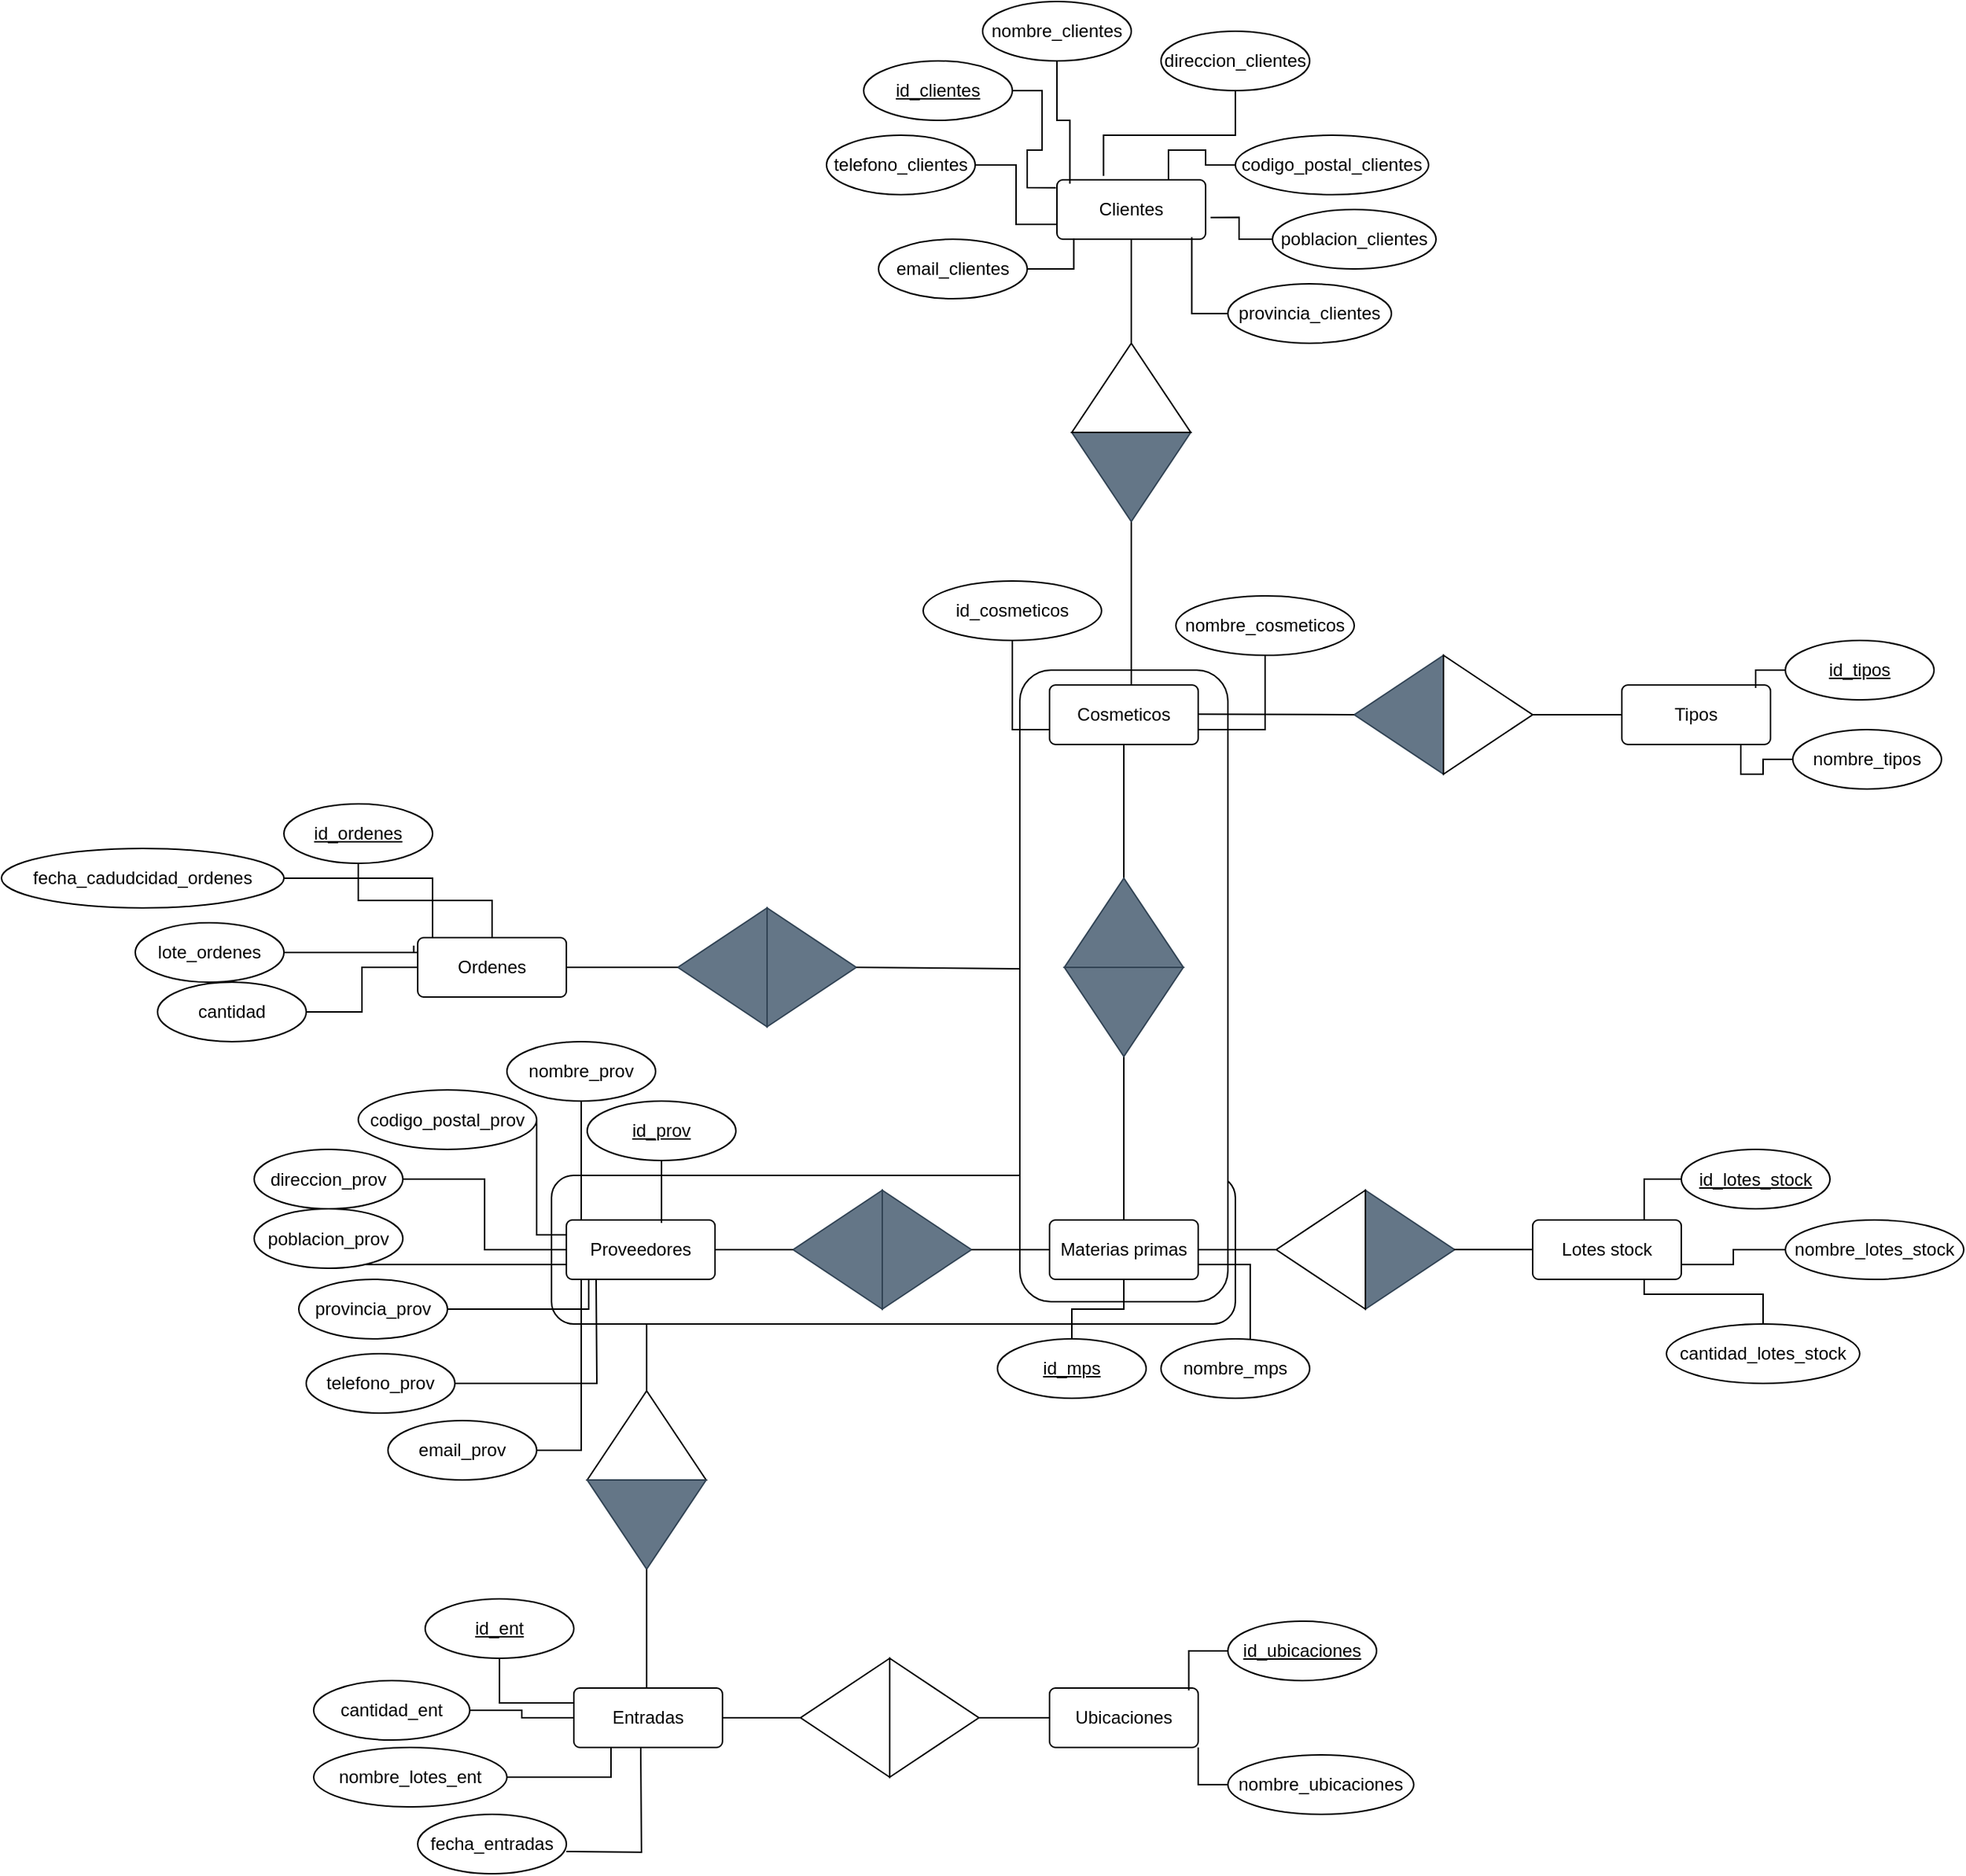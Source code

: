 <mxfile version="24.7.17">
  <diagram id="R2lEEEUBdFMjLlhIrx00" name="Page-1">
    <mxGraphModel dx="1434" dy="885" grid="1" gridSize="10" guides="1" tooltips="1" connect="1" arrows="1" fold="1" page="1" pageScale="1" pageWidth="850" pageHeight="1100" math="0" shadow="0" extFonts="Permanent Marker^https://fonts.googleapis.com/css?family=Permanent+Marker">
      <root>
        <mxCell id="0" />
        <mxCell id="1" parent="0" />
        <mxCell id="o5mv1ufsWUCECMh0fVtF-53" value="" style="rounded=1;whiteSpace=wrap;html=1;" parent="1" vertex="1">
          <mxGeometry x="440" y="800" width="460" height="100" as="geometry" />
        </mxCell>
        <mxCell id="o5mv1ufsWUCECMh0fVtF-27" value="" style="rounded=1;whiteSpace=wrap;html=1;rotation=90;" parent="1" vertex="1">
          <mxGeometry x="612.5" y="602.5" width="425" height="140" as="geometry" />
        </mxCell>
        <mxCell id="GkTLFh9MGfN7TxAeOnmk-2" value="Materias primas" style="rounded=1;arcSize=10;whiteSpace=wrap;html=1;align=center;" parent="1" vertex="1">
          <mxGeometry x="775" y="830" width="100" height="40" as="geometry" />
        </mxCell>
        <mxCell id="chmthk0Oqw4V00-qqQDX-45" style="edgeStyle=orthogonalEdgeStyle;rounded=0;orthogonalLoop=1;jettySize=auto;html=1;endArrow=none;endFill=0;" parent="1" source="fiOfgjRnVxK1CXLO4UrZ-9" target="bnQ85dxgFnPK9u5thOMU-21" edge="1">
          <mxGeometry relative="1" as="geometry" />
        </mxCell>
        <mxCell id="fiOfgjRnVxK1CXLO4UrZ-9" value="id_ordenes" style="ellipse;whiteSpace=wrap;html=1;align=center;fontStyle=4;" parent="1" vertex="1">
          <mxGeometry x="260" y="550" width="100" height="40" as="geometry" />
        </mxCell>
        <mxCell id="fiOfgjRnVxK1CXLO4UrZ-10" value="lote_ordenes" style="ellipse;whiteSpace=wrap;html=1;align=center;" parent="1" vertex="1">
          <mxGeometry x="160" y="630" width="100" height="40" as="geometry" />
        </mxCell>
        <mxCell id="chmthk0Oqw4V00-qqQDX-47" style="edgeStyle=orthogonalEdgeStyle;rounded=0;orthogonalLoop=1;jettySize=auto;html=1;entryX=0;entryY=0.5;entryDx=0;entryDy=0;endArrow=none;endFill=0;" parent="1" source="fiOfgjRnVxK1CXLO4UrZ-11" target="bnQ85dxgFnPK9u5thOMU-21" edge="1">
          <mxGeometry relative="1" as="geometry" />
        </mxCell>
        <mxCell id="fiOfgjRnVxK1CXLO4UrZ-11" value="cantidad" style="ellipse;whiteSpace=wrap;html=1;align=center;" parent="1" vertex="1">
          <mxGeometry x="175" y="670" width="100" height="40" as="geometry" />
        </mxCell>
        <mxCell id="chmthk0Oqw4V00-qqQDX-50" style="edgeStyle=orthogonalEdgeStyle;rounded=0;orthogonalLoop=1;jettySize=auto;html=1;entryX=0.113;entryY=0.017;entryDx=0;entryDy=0;entryPerimeter=0;endArrow=none;endFill=0;" parent="1" source="fiOfgjRnVxK1CXLO4UrZ-12" target="bnQ85dxgFnPK9u5thOMU-21" edge="1">
          <mxGeometry relative="1" as="geometry">
            <mxPoint x="470" y="670" as="targetPoint" />
            <Array as="points">
              <mxPoint x="360" y="600" />
              <mxPoint x="360" y="641" />
            </Array>
          </mxGeometry>
        </mxCell>
        <mxCell id="fiOfgjRnVxK1CXLO4UrZ-12" value="fecha_cadudcidad_ordenes" style="ellipse;whiteSpace=wrap;html=1;align=center;" parent="1" vertex="1">
          <mxGeometry x="70" y="580" width="190" height="40" as="geometry" />
        </mxCell>
        <mxCell id="fiOfgjRnVxK1CXLO4UrZ-26" value="id_clientes" style="ellipse;whiteSpace=wrap;html=1;align=center;fontStyle=4;" parent="1" vertex="1">
          <mxGeometry x="650" y="50" width="100" height="40" as="geometry" />
        </mxCell>
        <mxCell id="fiOfgjRnVxK1CXLO4UrZ-27" value="nombre_clientes" style="ellipse;whiteSpace=wrap;html=1;align=center;" parent="1" vertex="1">
          <mxGeometry x="730" y="10" width="100" height="40" as="geometry" />
        </mxCell>
        <mxCell id="fiOfgjRnVxK1CXLO4UrZ-28" value="direccion_clientes" style="ellipse;whiteSpace=wrap;html=1;align=center;" parent="1" vertex="1">
          <mxGeometry x="850" y="30" width="100" height="40" as="geometry" />
        </mxCell>
        <mxCell id="chmthk0Oqw4V00-qqQDX-59" style="edgeStyle=orthogonalEdgeStyle;rounded=0;orthogonalLoop=1;jettySize=auto;html=1;entryX=0.75;entryY=0;entryDx=0;entryDy=0;endArrow=none;endFill=0;" parent="1" source="fiOfgjRnVxK1CXLO4UrZ-29" target="o5mv1ufsWUCECMh0fVtF-19" edge="1">
          <mxGeometry relative="1" as="geometry" />
        </mxCell>
        <mxCell id="fiOfgjRnVxK1CXLO4UrZ-29" value="codigo_postal_clientes" style="ellipse;whiteSpace=wrap;html=1;align=center;" parent="1" vertex="1">
          <mxGeometry x="900" y="100" width="130" height="40" as="geometry" />
        </mxCell>
        <mxCell id="fiOfgjRnVxK1CXLO4UrZ-30" value="poblacion_clientes" style="ellipse;whiteSpace=wrap;html=1;align=center;" parent="1" vertex="1">
          <mxGeometry x="925" y="150" width="110" height="40" as="geometry" />
        </mxCell>
        <mxCell id="fiOfgjRnVxK1CXLO4UrZ-31" value="provincia_clientes" style="ellipse;whiteSpace=wrap;html=1;align=center;" parent="1" vertex="1">
          <mxGeometry x="895" y="200" width="110" height="40" as="geometry" />
        </mxCell>
        <mxCell id="fiOfgjRnVxK1CXLO4UrZ-32" value="email_clientes" style="ellipse;whiteSpace=wrap;html=1;align=center;" parent="1" vertex="1">
          <mxGeometry x="660" y="170" width="100" height="40" as="geometry" />
        </mxCell>
        <mxCell id="chmthk0Oqw4V00-qqQDX-55" style="edgeStyle=orthogonalEdgeStyle;rounded=0;orthogonalLoop=1;jettySize=auto;html=1;entryX=0;entryY=0.75;entryDx=0;entryDy=0;endArrow=none;endFill=0;" parent="1" source="fiOfgjRnVxK1CXLO4UrZ-33" target="o5mv1ufsWUCECMh0fVtF-19" edge="1">
          <mxGeometry relative="1" as="geometry" />
        </mxCell>
        <mxCell id="fiOfgjRnVxK1CXLO4UrZ-33" value="telefono_clientes" style="ellipse;whiteSpace=wrap;html=1;align=center;" parent="1" vertex="1">
          <mxGeometry x="625" y="100" width="100" height="40" as="geometry" />
        </mxCell>
        <mxCell id="fiOfgjRnVxK1CXLO4UrZ-55" value="id_prov" style="ellipse;whiteSpace=wrap;html=1;align=center;fontStyle=4;" parent="1" vertex="1">
          <mxGeometry x="464" y="750" width="100" height="40" as="geometry" />
        </mxCell>
        <mxCell id="chmthk0Oqw4V00-qqQDX-38" style="edgeStyle=orthogonalEdgeStyle;rounded=0;orthogonalLoop=1;jettySize=auto;html=1;endArrow=none;endFill=0;" parent="1" source="fiOfgjRnVxK1CXLO4UrZ-56" target="o5mv1ufsWUCECMh0fVtF-52" edge="1">
          <mxGeometry relative="1" as="geometry">
            <Array as="points">
              <mxPoint x="460" y="810" />
              <mxPoint x="460" y="810" />
            </Array>
          </mxGeometry>
        </mxCell>
        <mxCell id="fiOfgjRnVxK1CXLO4UrZ-56" value="nombre_prov" style="ellipse;whiteSpace=wrap;html=1;align=center;" parent="1" vertex="1">
          <mxGeometry x="410" y="710" width="100" height="40" as="geometry" />
        </mxCell>
        <mxCell id="chmthk0Oqw4V00-qqQDX-40" style="edgeStyle=orthogonalEdgeStyle;rounded=0;orthogonalLoop=1;jettySize=auto;html=1;endArrow=none;endFill=0;entryX=0;entryY=0.5;entryDx=0;entryDy=0;" parent="1" source="fiOfgjRnVxK1CXLO4UrZ-57" target="o5mv1ufsWUCECMh0fVtF-52" edge="1">
          <mxGeometry relative="1" as="geometry" />
        </mxCell>
        <mxCell id="fiOfgjRnVxK1CXLO4UrZ-57" value="direccion_prov" style="ellipse;whiteSpace=wrap;html=1;align=center;" parent="1" vertex="1">
          <mxGeometry x="240" y="782.5" width="100" height="40" as="geometry" />
        </mxCell>
        <mxCell id="chmthk0Oqw4V00-qqQDX-39" style="edgeStyle=orthogonalEdgeStyle;rounded=0;orthogonalLoop=1;jettySize=auto;html=1;entryX=0;entryY=0.25;entryDx=0;entryDy=0;endArrow=none;endFill=0;" parent="1" source="fiOfgjRnVxK1CXLO4UrZ-58" target="o5mv1ufsWUCECMh0fVtF-52" edge="1">
          <mxGeometry relative="1" as="geometry">
            <Array as="points">
              <mxPoint x="430" y="840" />
            </Array>
          </mxGeometry>
        </mxCell>
        <mxCell id="fiOfgjRnVxK1CXLO4UrZ-58" value="codigo_postal_prov" style="ellipse;whiteSpace=wrap;html=1;align=center;" parent="1" vertex="1">
          <mxGeometry x="310" y="742.5" width="120" height="40" as="geometry" />
        </mxCell>
        <mxCell id="chmthk0Oqw4V00-qqQDX-41" style="edgeStyle=orthogonalEdgeStyle;rounded=0;orthogonalLoop=1;jettySize=auto;html=1;entryX=0;entryY=0.75;entryDx=0;entryDy=0;endArrow=none;endFill=0;" parent="1" source="fiOfgjRnVxK1CXLO4UrZ-59" target="o5mv1ufsWUCECMh0fVtF-52" edge="1">
          <mxGeometry relative="1" as="geometry">
            <Array as="points">
              <mxPoint x="390" y="860" />
              <mxPoint x="390" y="860" />
            </Array>
          </mxGeometry>
        </mxCell>
        <mxCell id="fiOfgjRnVxK1CXLO4UrZ-59" value="poblacion_prov" style="ellipse;whiteSpace=wrap;html=1;align=center;" parent="1" vertex="1">
          <mxGeometry x="240" y="822.5" width="100" height="40" as="geometry" />
        </mxCell>
        <mxCell id="fiOfgjRnVxK1CXLO4UrZ-60" value="provincia_prov" style="ellipse;whiteSpace=wrap;html=1;align=center;" parent="1" vertex="1">
          <mxGeometry x="270" y="870" width="100" height="40" as="geometry" />
        </mxCell>
        <mxCell id="chmthk0Oqw4V00-qqQDX-43" style="edgeStyle=orthogonalEdgeStyle;rounded=0;orthogonalLoop=1;jettySize=auto;html=1;endArrow=none;endFill=0;" parent="1" source="fiOfgjRnVxK1CXLO4UrZ-61" edge="1">
          <mxGeometry relative="1" as="geometry">
            <mxPoint x="470" y="870" as="targetPoint" />
          </mxGeometry>
        </mxCell>
        <mxCell id="fiOfgjRnVxK1CXLO4UrZ-61" value="telefono_prov" style="ellipse;whiteSpace=wrap;html=1;align=center;" parent="1" vertex="1">
          <mxGeometry x="275" y="920" width="100" height="40" as="geometry" />
        </mxCell>
        <mxCell id="chmthk0Oqw4V00-qqQDX-44" style="edgeStyle=orthogonalEdgeStyle;rounded=0;orthogonalLoop=1;jettySize=auto;html=1;entryX=0.095;entryY=0.985;entryDx=0;entryDy=0;endArrow=none;endFill=0;entryPerimeter=0;" parent="1" source="fiOfgjRnVxK1CXLO4UrZ-62" target="o5mv1ufsWUCECMh0fVtF-52" edge="1">
          <mxGeometry relative="1" as="geometry">
            <Array as="points">
              <mxPoint x="460" y="985" />
              <mxPoint x="460" y="860" />
              <mxPoint x="459" y="860" />
            </Array>
          </mxGeometry>
        </mxCell>
        <mxCell id="fiOfgjRnVxK1CXLO4UrZ-62" value="email_prov" style="ellipse;whiteSpace=wrap;html=1;align=center;" parent="1" vertex="1">
          <mxGeometry x="330" y="965" width="100" height="40" as="geometry" />
        </mxCell>
        <mxCell id="fiOfgjRnVxK1CXLO4UrZ-7" value="id_ubicaciones" style="ellipse;whiteSpace=wrap;html=1;align=center;fontStyle=4;" parent="1" vertex="1">
          <mxGeometry x="895" y="1100" width="100" height="40" as="geometry" />
        </mxCell>
        <mxCell id="chmthk0Oqw4V00-qqQDX-33" style="edgeStyle=orthogonalEdgeStyle;rounded=0;orthogonalLoop=1;jettySize=auto;html=1;entryX=1;entryY=1;entryDx=0;entryDy=0;endArrow=none;endFill=0;" parent="1" source="fiOfgjRnVxK1CXLO4UrZ-8" target="o5mv1ufsWUCECMh0fVtF-1" edge="1">
          <mxGeometry relative="1" as="geometry" />
        </mxCell>
        <mxCell id="fiOfgjRnVxK1CXLO4UrZ-8" value="nombre_ubicaciones" style="ellipse;whiteSpace=wrap;html=1;align=center;" parent="1" vertex="1">
          <mxGeometry x="895" y="1190" width="125" height="40" as="geometry" />
        </mxCell>
        <mxCell id="bnQ85dxgFnPK9u5thOMU-21" value="Ordenes" style="rounded=1;arcSize=10;whiteSpace=wrap;html=1;align=center;" parent="1" vertex="1">
          <mxGeometry x="350" y="640" width="100" height="40" as="geometry" />
        </mxCell>
        <mxCell id="chmthk0Oqw4V00-qqQDX-53" style="edgeStyle=orthogonalEdgeStyle;rounded=0;orthogonalLoop=1;jettySize=auto;html=1;entryX=1;entryY=0.75;entryDx=0;entryDy=0;endArrow=none;endFill=0;" parent="1" source="bnQ85dxgFnPK9u5thOMU-27" target="bnQ85dxgFnPK9u5thOMU-55" edge="1">
          <mxGeometry relative="1" as="geometry" />
        </mxCell>
        <mxCell id="bnQ85dxgFnPK9u5thOMU-27" value="nombre_cosmeticos" style="ellipse;whiteSpace=wrap;html=1;align=center;" parent="1" vertex="1">
          <mxGeometry x="860" y="410" width="120" height="40" as="geometry" />
        </mxCell>
        <mxCell id="bnQ85dxgFnPK9u5thOMU-31" value="" style="group;rotation=-180;" parent="1" vertex="1" connectable="0">
          <mxGeometry x="525" y="620" width="120" height="80" as="geometry" />
        </mxCell>
        <mxCell id="bnQ85dxgFnPK9u5thOMU-32" value="" style="triangle;whiteSpace=wrap;html=1;rotation=-180;fillColor=#647687;fontColor=#ffffff;strokeColor=#314354;" parent="bnQ85dxgFnPK9u5thOMU-31" vertex="1">
          <mxGeometry width="60" height="80" as="geometry" />
        </mxCell>
        <mxCell id="bnQ85dxgFnPK9u5thOMU-33" value="" style="triangle;whiteSpace=wrap;html=1;rotation=-360;fillColor=#647687;fontColor=#ffffff;strokeColor=#314354;" parent="bnQ85dxgFnPK9u5thOMU-31" vertex="1">
          <mxGeometry x="60" width="60" height="80" as="geometry" />
        </mxCell>
        <mxCell id="bnQ85dxgFnPK9u5thOMU-55" value="Cosmeticos" style="rounded=1;arcSize=10;whiteSpace=wrap;html=1;align=center;" parent="1" vertex="1">
          <mxGeometry x="775" y="470" width="100" height="40" as="geometry" />
        </mxCell>
        <mxCell id="bnQ85dxgFnPK9u5thOMU-56" value="" style="endArrow=none;html=1;rounded=0;entryX=0.5;entryY=1;entryDx=0;entryDy=0;exitX=1;exitY=0.5;exitDx=0;exitDy=0;" parent="1" source="bnQ85dxgFnPK9u5thOMU-54" target="bnQ85dxgFnPK9u5thOMU-55" edge="1">
          <mxGeometry width="50" height="50" relative="1" as="geometry">
            <mxPoint x="140" y="40" as="sourcePoint" />
            <mxPoint x="190" y="-10" as="targetPoint" />
          </mxGeometry>
        </mxCell>
        <mxCell id="bnQ85dxgFnPK9u5thOMU-57" value="" style="endArrow=none;html=1;rounded=0;exitX=0.5;exitY=0;exitDx=0;exitDy=0;entryX=1;entryY=0.5;entryDx=0;entryDy=0;" parent="1" source="GkTLFh9MGfN7TxAeOnmk-2" target="bnQ85dxgFnPK9u5thOMU-53" edge="1">
          <mxGeometry width="50" height="50" relative="1" as="geometry">
            <mxPoint x="140" y="40" as="sourcePoint" />
            <mxPoint x="190" y="-10" as="targetPoint" />
          </mxGeometry>
        </mxCell>
        <mxCell id="bnQ85dxgFnPK9u5thOMU-82" value="Tipos" style="rounded=1;arcSize=10;whiteSpace=wrap;html=1;align=center;" parent="1" vertex="1">
          <mxGeometry x="1160" y="470" width="100" height="40" as="geometry" />
        </mxCell>
        <mxCell id="bnQ85dxgFnPK9u5thOMU-83" value="id_tipos" style="ellipse;whiteSpace=wrap;html=1;align=center;fontStyle=4;" parent="1" vertex="1">
          <mxGeometry x="1270" y="440" width="100" height="40" as="geometry" />
        </mxCell>
        <mxCell id="bnQ85dxgFnPK9u5thOMU-84" value="nombre_tipos" style="ellipse;whiteSpace=wrap;html=1;align=center;" parent="1" vertex="1">
          <mxGeometry x="1275" y="500" width="100" height="40" as="geometry" />
        </mxCell>
        <mxCell id="bnQ85dxgFnPK9u5thOMU-88" value="" style="endArrow=none;html=1;rounded=0;entryX=0;entryY=0.5;entryDx=0;entryDy=0;exitX=1;exitY=0.5;exitDx=0;exitDy=0;" parent="1" source="o5mv1ufsWUCECMh0fVtF-37" target="bnQ85dxgFnPK9u5thOMU-82" edge="1">
          <mxGeometry width="50" height="50" relative="1" as="geometry">
            <mxPoint x="1010" y="490" as="sourcePoint" />
            <mxPoint x="75" y="590" as="targetPoint" />
          </mxGeometry>
        </mxCell>
        <mxCell id="bnQ85dxgFnPK9u5thOMU-53" value="" style="triangle;whiteSpace=wrap;html=1;rotation=90;fillColor=#647687;fontColor=#ffffff;strokeColor=#314354;" parent="1" vertex="1">
          <mxGeometry x="795" y="650" width="60" height="80" as="geometry" />
        </mxCell>
        <mxCell id="bnQ85dxgFnPK9u5thOMU-54" value="" style="triangle;whiteSpace=wrap;html=1;rotation=-90;fillColor=#647687;fontColor=#ffffff;strokeColor=#314354;" parent="1" vertex="1">
          <mxGeometry x="795" y="590" width="60" height="80" as="geometry" />
        </mxCell>
        <mxCell id="bnQ85dxgFnPK9u5thOMU-107" value="" style="endArrow=none;html=1;rounded=0;exitX=0.815;exitY=1.037;exitDx=0;exitDy=0;exitPerimeter=0;" parent="1" edge="1">
          <mxGeometry width="50" height="50" relative="1" as="geometry">
            <mxPoint x="305.79" y="609.855" as="sourcePoint" />
            <mxPoint x="305.498" y="610" as="targetPoint" />
          </mxGeometry>
        </mxCell>
        <mxCell id="bnQ85dxgFnPK9u5thOMU-112" value="" style="group;rotation=0;" parent="1" vertex="1" connectable="0">
          <mxGeometry x="607.5" y="1125" width="120" height="80" as="geometry" />
        </mxCell>
        <mxCell id="bnQ85dxgFnPK9u5thOMU-113" value="" style="triangle;whiteSpace=wrap;html=1;rotation=0;" parent="bnQ85dxgFnPK9u5thOMU-112" vertex="1">
          <mxGeometry x="60" width="60" height="80" as="geometry" />
        </mxCell>
        <mxCell id="bnQ85dxgFnPK9u5thOMU-114" value="" style="triangle;whiteSpace=wrap;html=1;rotation=-180;" parent="bnQ85dxgFnPK9u5thOMU-112" vertex="1">
          <mxGeometry width="60" height="80" as="geometry" />
        </mxCell>
        <mxCell id="bnQ85dxgFnPK9u5thOMU-116" value="" style="endArrow=none;html=1;rounded=0;entryX=1;entryY=0.5;entryDx=0;entryDy=0;exitX=1;exitY=0.5;exitDx=0;exitDy=0;" parent="1" target="bnQ85dxgFnPK9u5thOMU-114" edge="1">
          <mxGeometry width="50" height="50" relative="1" as="geometry">
            <mxPoint x="555.0" y="1165" as="sourcePoint" />
            <mxPoint x="862.5" y="815" as="targetPoint" />
          </mxGeometry>
        </mxCell>
        <mxCell id="bnQ85dxgFnPK9u5thOMU-120" value="" style="endArrow=none;html=1;rounded=0;exitX=1;exitY=0.5;exitDx=0;exitDy=0;entryX=0;entryY=0.5;entryDx=0;entryDy=0;" parent="1" source="bnQ85dxgFnPK9u5thOMU-113" edge="1">
          <mxGeometry width="50" height="50" relative="1" as="geometry">
            <mxPoint x="742.5" y="1175" as="sourcePoint" />
            <mxPoint x="777.5" y="1165" as="targetPoint" />
          </mxGeometry>
        </mxCell>
        <mxCell id="chmthk0Oqw4V00-qqQDX-31" style="edgeStyle=orthogonalEdgeStyle;rounded=0;orthogonalLoop=1;jettySize=auto;html=1;entryX=0;entryY=0.25;entryDx=0;entryDy=0;endArrow=none;endFill=0;" parent="1" source="bnQ85dxgFnPK9u5thOMU-126" target="o5mv1ufsWUCECMh0fVtF-39" edge="1">
          <mxGeometry relative="1" as="geometry" />
        </mxCell>
        <mxCell id="bnQ85dxgFnPK9u5thOMU-126" value="id_ent" style="ellipse;whiteSpace=wrap;html=1;align=center;fontStyle=4;" parent="1" vertex="1">
          <mxGeometry x="355" y="1085" width="100" height="40" as="geometry" />
        </mxCell>
        <mxCell id="bnQ85dxgFnPK9u5thOMU-127" value="fecha_entradas" style="ellipse;whiteSpace=wrap;html=1;align=center;fontStyle=0" parent="1" vertex="1">
          <mxGeometry x="350" y="1230" width="100" height="40" as="geometry" />
        </mxCell>
        <mxCell id="chmthk0Oqw4V00-qqQDX-29" style="edgeStyle=orthogonalEdgeStyle;rounded=0;orthogonalLoop=1;jettySize=auto;html=1;entryX=0.25;entryY=1;entryDx=0;entryDy=0;endArrow=none;endFill=0;" parent="1" source="bnQ85dxgFnPK9u5thOMU-128" target="o5mv1ufsWUCECMh0fVtF-39" edge="1">
          <mxGeometry relative="1" as="geometry" />
        </mxCell>
        <mxCell id="bnQ85dxgFnPK9u5thOMU-128" value="nombre_lotes_ent" style="ellipse;whiteSpace=wrap;html=1;align=center;" parent="1" vertex="1">
          <mxGeometry x="280" y="1185" width="130" height="40" as="geometry" />
        </mxCell>
        <mxCell id="chmthk0Oqw4V00-qqQDX-30" style="edgeStyle=orthogonalEdgeStyle;rounded=0;orthogonalLoop=1;jettySize=auto;html=1;entryX=0;entryY=0.5;entryDx=0;entryDy=0;endArrow=none;endFill=0;" parent="1" source="bnQ85dxgFnPK9u5thOMU-129" target="o5mv1ufsWUCECMh0fVtF-39" edge="1">
          <mxGeometry relative="1" as="geometry" />
        </mxCell>
        <mxCell id="bnQ85dxgFnPK9u5thOMU-129" value="cantidad_ent" style="ellipse;whiteSpace=wrap;html=1;align=center;" parent="1" vertex="1">
          <mxGeometry x="280" y="1140" width="105" height="40" as="geometry" />
        </mxCell>
        <mxCell id="o5mv1ufsWUCECMh0fVtF-1" value="Ubicaciones" style="rounded=1;arcSize=10;whiteSpace=wrap;html=1;align=center;" parent="1" vertex="1">
          <mxGeometry x="775" y="1145" width="100" height="40" as="geometry" />
        </mxCell>
        <mxCell id="o5mv1ufsWUCECMh0fVtF-17" value="" style="endArrow=none;html=1;rounded=0;endSize=7;startSize=7;entryX=0.5;entryY=1;entryDx=0;entryDy=0;exitX=1;exitY=0.5;exitDx=0;exitDy=0;" parent="1" source="o5mv1ufsWUCECMh0fVtF-23" target="o5mv1ufsWUCECMh0fVtF-19" edge="1">
          <mxGeometry width="50" height="50" relative="1" as="geometry">
            <mxPoint x="791.213" y="57.787" as="sourcePoint" />
            <mxPoint x="820" y="20" as="targetPoint" />
          </mxGeometry>
        </mxCell>
        <mxCell id="o5mv1ufsWUCECMh0fVtF-18" value="" style="endArrow=none;html=1;rounded=0;exitX=0.5;exitY=0;exitDx=0;exitDy=0;entryX=1;entryY=0.5;entryDx=0;entryDy=0;" parent="1" target="o5mv1ufsWUCECMh0fVtF-22" edge="1">
          <mxGeometry width="50" height="50" relative="1" as="geometry">
            <mxPoint x="830" y="470" as="sourcePoint" />
            <mxPoint x="490" y="50" as="targetPoint" />
          </mxGeometry>
        </mxCell>
        <mxCell id="o5mv1ufsWUCECMh0fVtF-19" value="Clientes" style="rounded=1;arcSize=10;whiteSpace=wrap;html=1;align=center;" parent="1" vertex="1">
          <mxGeometry x="780" y="130" width="100" height="40" as="geometry" />
        </mxCell>
        <mxCell id="o5mv1ufsWUCECMh0fVtF-21" value="" style="group;rotation=90;" parent="1" vertex="1" connectable="0">
          <mxGeometry x="770" y="260" width="140" height="80" as="geometry" />
        </mxCell>
        <mxCell id="o5mv1ufsWUCECMh0fVtF-22" value="" style="triangle;whiteSpace=wrap;html=1;rotation=90;fillColor=#647687;fontColor=#ffffff;strokeColor=#314354;" parent="o5mv1ufsWUCECMh0fVtF-21" vertex="1">
          <mxGeometry x="30" y="30" width="60" height="80" as="geometry" />
        </mxCell>
        <mxCell id="o5mv1ufsWUCECMh0fVtF-23" value="" style="triangle;whiteSpace=wrap;html=1;rotation=-90;" parent="o5mv1ufsWUCECMh0fVtF-21" vertex="1">
          <mxGeometry x="30" y="-30" width="60" height="80" as="geometry" />
        </mxCell>
        <mxCell id="chmthk0Oqw4V00-qqQDX-35" style="edgeStyle=orthogonalEdgeStyle;rounded=0;orthogonalLoop=1;jettySize=auto;html=1;endArrow=none;endFill=0;" parent="1" source="o5mv1ufsWUCECMh0fVtF-25" target="GkTLFh9MGfN7TxAeOnmk-2" edge="1">
          <mxGeometry relative="1" as="geometry" />
        </mxCell>
        <mxCell id="o5mv1ufsWUCECMh0fVtF-25" value="id_mps" style="ellipse;whiteSpace=wrap;html=1;align=center;fontStyle=4;" parent="1" vertex="1">
          <mxGeometry x="740" y="910" width="100" height="40" as="geometry" />
        </mxCell>
        <mxCell id="o5mv1ufsWUCECMh0fVtF-26" value="nombre_mps" style="ellipse;whiteSpace=wrap;html=1;align=center;" parent="1" vertex="1">
          <mxGeometry x="850" y="910" width="100" height="40" as="geometry" />
        </mxCell>
        <mxCell id="o5mv1ufsWUCECMh0fVtF-28" value="" style="endArrow=none;html=1;rounded=0;entryX=0.473;entryY=0.999;entryDx=0;entryDy=0;entryPerimeter=0;exitX=1;exitY=0.5;exitDx=0;exitDy=0;" parent="1" source="bnQ85dxgFnPK9u5thOMU-33" target="o5mv1ufsWUCECMh0fVtF-27" edge="1">
          <mxGeometry width="50" height="50" relative="1" as="geometry">
            <mxPoint x="630" y="790" as="sourcePoint" />
            <mxPoint x="680" y="740" as="targetPoint" />
          </mxGeometry>
        </mxCell>
        <mxCell id="o5mv1ufsWUCECMh0fVtF-31" value="" style="endArrow=none;html=1;rounded=0;entryX=1;entryY=0.5;entryDx=0;entryDy=0;" parent="1" target="bnQ85dxgFnPK9u5thOMU-32" edge="1">
          <mxGeometry width="50" height="50" relative="1" as="geometry">
            <mxPoint x="450" y="660" as="sourcePoint" />
            <mxPoint x="765" y="671" as="targetPoint" />
          </mxGeometry>
        </mxCell>
        <mxCell id="o5mv1ufsWUCECMh0fVtF-35" value="" style="group;rotation=-180;" parent="1" vertex="1" connectable="0">
          <mxGeometry x="980" y="450" width="120" height="80" as="geometry" />
        </mxCell>
        <mxCell id="o5mv1ufsWUCECMh0fVtF-36" value="" style="triangle;whiteSpace=wrap;html=1;rotation=-180;fillColor=#647687;fontColor=#ffffff;strokeColor=#314354;" parent="o5mv1ufsWUCECMh0fVtF-35" vertex="1">
          <mxGeometry width="60" height="80" as="geometry" />
        </mxCell>
        <mxCell id="o5mv1ufsWUCECMh0fVtF-37" value="" style="triangle;whiteSpace=wrap;html=1;rotation=-360;" parent="o5mv1ufsWUCECMh0fVtF-35" vertex="1">
          <mxGeometry x="60" width="60" height="80" as="geometry" />
        </mxCell>
        <mxCell id="o5mv1ufsWUCECMh0fVtF-38" value="" style="endArrow=none;html=1;rounded=0;entryX=1;entryY=0.5;entryDx=0;entryDy=0;exitX=1;exitY=0.5;exitDx=0;exitDy=0;" parent="1" target="o5mv1ufsWUCECMh0fVtF-36" edge="1">
          <mxGeometry width="50" height="50" relative="1" as="geometry">
            <mxPoint x="875" y="489.63" as="sourcePoint" />
            <mxPoint x="935" y="489.63" as="targetPoint" />
          </mxGeometry>
        </mxCell>
        <mxCell id="o5mv1ufsWUCECMh0fVtF-39" value="Entradas" style="rounded=1;arcSize=10;whiteSpace=wrap;html=1;align=center;" parent="1" vertex="1">
          <mxGeometry x="455" y="1145" width="100" height="40" as="geometry" />
        </mxCell>
        <mxCell id="o5mv1ufsWUCECMh0fVtF-47" value="" style="group;rotation=0;" parent="1" vertex="1" connectable="0">
          <mxGeometry x="602.5" y="810" width="120" height="80" as="geometry" />
        </mxCell>
        <mxCell id="o5mv1ufsWUCECMh0fVtF-48" value="" style="triangle;whiteSpace=wrap;html=1;rotation=0;fillColor=#647687;fontColor=#ffffff;strokeColor=#314354;" parent="o5mv1ufsWUCECMh0fVtF-47" vertex="1">
          <mxGeometry x="60" width="60" height="80" as="geometry" />
        </mxCell>
        <mxCell id="o5mv1ufsWUCECMh0fVtF-49" value="" style="triangle;whiteSpace=wrap;html=1;rotation=-180;fillColor=#647687;fontColor=#ffffff;strokeColor=#314354;" parent="o5mv1ufsWUCECMh0fVtF-47" vertex="1">
          <mxGeometry width="60" height="80" as="geometry" />
        </mxCell>
        <mxCell id="o5mv1ufsWUCECMh0fVtF-50" value="" style="endArrow=none;html=1;rounded=0;entryX=1;entryY=0.5;entryDx=0;entryDy=0;exitX=1;exitY=0.5;exitDx=0;exitDy=0;" parent="1" target="o5mv1ufsWUCECMh0fVtF-49" edge="1">
          <mxGeometry width="50" height="50" relative="1" as="geometry">
            <mxPoint x="550.0" y="850" as="sourcePoint" />
            <mxPoint x="857.5" y="500" as="targetPoint" />
          </mxGeometry>
        </mxCell>
        <mxCell id="o5mv1ufsWUCECMh0fVtF-51" value="" style="endArrow=none;html=1;rounded=0;exitX=1;exitY=0.5;exitDx=0;exitDy=0;entryX=0;entryY=0.5;entryDx=0;entryDy=0;" parent="1" source="o5mv1ufsWUCECMh0fVtF-48" target="GkTLFh9MGfN7TxAeOnmk-2" edge="1">
          <mxGeometry width="50" height="50" relative="1" as="geometry">
            <mxPoint x="737.5" y="860" as="sourcePoint" />
            <mxPoint x="772.5" y="850" as="targetPoint" />
          </mxGeometry>
        </mxCell>
        <mxCell id="o5mv1ufsWUCECMh0fVtF-52" value="Proveedores" style="rounded=1;arcSize=10;whiteSpace=wrap;html=1;align=center;" parent="1" vertex="1">
          <mxGeometry x="450" y="830" width="100" height="40" as="geometry" />
        </mxCell>
        <mxCell id="chmthk0Oqw4V00-qqQDX-23" value="" style="group;rotation=-90;" parent="1" vertex="1" connectable="0">
          <mxGeometry x="444" y="965" width="120" height="80" as="geometry" />
        </mxCell>
        <mxCell id="chmthk0Oqw4V00-qqQDX-24" value="" style="triangle;whiteSpace=wrap;html=1;rotation=-90;" parent="chmthk0Oqw4V00-qqQDX-23" vertex="1">
          <mxGeometry x="30" y="-30" width="60" height="80" as="geometry" />
        </mxCell>
        <mxCell id="chmthk0Oqw4V00-qqQDX-25" value="" style="triangle;whiteSpace=wrap;html=1;rotation=-270;fillColor=#647687;fontColor=#ffffff;strokeColor=#314354;" parent="chmthk0Oqw4V00-qqQDX-23" vertex="1">
          <mxGeometry x="30" y="30" width="60" height="80" as="geometry" />
        </mxCell>
        <mxCell id="chmthk0Oqw4V00-qqQDX-26" value="" style="endArrow=none;html=1;rounded=0;entryX=1;entryY=0.5;entryDx=0;entryDy=0;exitX=0.5;exitY=0;exitDx=0;exitDy=0;" parent="1" target="chmthk0Oqw4V00-qqQDX-25" edge="1">
          <mxGeometry width="50" height="50" relative="1" as="geometry">
            <mxPoint x="504" y="1145" as="sourcePoint" />
            <mxPoint x="-66" y="875" as="targetPoint" />
          </mxGeometry>
        </mxCell>
        <mxCell id="chmthk0Oqw4V00-qqQDX-27" value="" style="endArrow=none;html=1;rounded=0;exitX=1;exitY=0.5;exitDx=0;exitDy=0;" parent="1" source="chmthk0Oqw4V00-qqQDX-24" edge="1">
          <mxGeometry width="50" height="50" relative="1" as="geometry">
            <mxPoint x="659" y="1165" as="sourcePoint" />
            <mxPoint x="504" y="900" as="targetPoint" />
          </mxGeometry>
        </mxCell>
        <mxCell id="chmthk0Oqw4V00-qqQDX-28" style="edgeStyle=orthogonalEdgeStyle;rounded=0;orthogonalLoop=1;jettySize=auto;html=1;entryX=0.45;entryY=0.875;entryDx=0;entryDy=0;entryPerimeter=0;endArrow=none;endFill=0;" parent="1" edge="1">
          <mxGeometry relative="1" as="geometry">
            <mxPoint x="450" y="1255" as="sourcePoint" />
            <mxPoint x="500" y="1185" as="targetPoint" />
          </mxGeometry>
        </mxCell>
        <mxCell id="chmthk0Oqw4V00-qqQDX-32" style="edgeStyle=orthogonalEdgeStyle;rounded=0;orthogonalLoop=1;jettySize=auto;html=1;entryX=0.937;entryY=0.042;entryDx=0;entryDy=0;entryPerimeter=0;endArrow=none;endFill=0;" parent="1" source="fiOfgjRnVxK1CXLO4UrZ-7" target="o5mv1ufsWUCECMh0fVtF-1" edge="1">
          <mxGeometry relative="1" as="geometry" />
        </mxCell>
        <mxCell id="chmthk0Oqw4V00-qqQDX-36" style="edgeStyle=orthogonalEdgeStyle;rounded=0;orthogonalLoop=1;jettySize=auto;html=1;endArrow=none;endFill=0;entryX=1;entryY=0.75;entryDx=0;entryDy=0;" parent="1" source="o5mv1ufsWUCECMh0fVtF-26" target="GkTLFh9MGfN7TxAeOnmk-2" edge="1">
          <mxGeometry relative="1" as="geometry">
            <mxPoint x="869" y="870" as="targetPoint" />
            <Array as="points">
              <mxPoint x="910" y="860" />
            </Array>
          </mxGeometry>
        </mxCell>
        <mxCell id="chmthk0Oqw4V00-qqQDX-37" style="edgeStyle=orthogonalEdgeStyle;rounded=0;orthogonalLoop=1;jettySize=auto;html=1;entryX=0.64;entryY=0.05;entryDx=0;entryDy=0;entryPerimeter=0;endArrow=none;endFill=0;" parent="1" source="fiOfgjRnVxK1CXLO4UrZ-55" target="o5mv1ufsWUCECMh0fVtF-52" edge="1">
          <mxGeometry relative="1" as="geometry" />
        </mxCell>
        <mxCell id="chmthk0Oqw4V00-qqQDX-42" style="edgeStyle=orthogonalEdgeStyle;rounded=0;orthogonalLoop=1;jettySize=auto;html=1;endArrow=none;endFill=0;" parent="1" source="fiOfgjRnVxK1CXLO4UrZ-60" edge="1">
          <mxGeometry relative="1" as="geometry">
            <mxPoint x="465" y="870" as="targetPoint" />
            <Array as="points">
              <mxPoint x="465" y="890" />
            </Array>
          </mxGeometry>
        </mxCell>
        <mxCell id="chmthk0Oqw4V00-qqQDX-46" style="edgeStyle=orthogonalEdgeStyle;rounded=0;orthogonalLoop=1;jettySize=auto;html=1;entryX=-0.027;entryY=0.133;entryDx=0;entryDy=0;entryPerimeter=0;endArrow=none;endFill=0;" parent="1" source="fiOfgjRnVxK1CXLO4UrZ-10" target="bnQ85dxgFnPK9u5thOMU-21" edge="1">
          <mxGeometry relative="1" as="geometry">
            <Array as="points">
              <mxPoint x="350" y="650" />
              <mxPoint x="347" y="650" />
            </Array>
          </mxGeometry>
        </mxCell>
        <mxCell id="chmthk0Oqw4V00-qqQDX-52" style="edgeStyle=orthogonalEdgeStyle;rounded=0;orthogonalLoop=1;jettySize=auto;html=1;entryX=0;entryY=0.75;entryDx=0;entryDy=0;endArrow=none;endFill=0;" parent="1" source="chmthk0Oqw4V00-qqQDX-51" target="bnQ85dxgFnPK9u5thOMU-55" edge="1">
          <mxGeometry relative="1" as="geometry" />
        </mxCell>
        <mxCell id="chmthk0Oqw4V00-qqQDX-51" value="id_cosmeticos" style="ellipse;whiteSpace=wrap;html=1;align=center;" parent="1" vertex="1">
          <mxGeometry x="690" y="400" width="120" height="40" as="geometry" />
        </mxCell>
        <mxCell id="chmthk0Oqw4V00-qqQDX-54" style="edgeStyle=orthogonalEdgeStyle;rounded=0;orthogonalLoop=1;jettySize=auto;html=1;entryX=0.113;entryY=0.983;entryDx=0;entryDy=0;entryPerimeter=0;endArrow=none;endFill=0;" parent="1" source="fiOfgjRnVxK1CXLO4UrZ-32" target="o5mv1ufsWUCECMh0fVtF-19" edge="1">
          <mxGeometry relative="1" as="geometry" />
        </mxCell>
        <mxCell id="chmthk0Oqw4V00-qqQDX-56" style="edgeStyle=orthogonalEdgeStyle;rounded=0;orthogonalLoop=1;jettySize=auto;html=1;entryX=-0.007;entryY=0.133;entryDx=0;entryDy=0;entryPerimeter=0;endArrow=none;endFill=0;" parent="1" source="fiOfgjRnVxK1CXLO4UrZ-26" target="o5mv1ufsWUCECMh0fVtF-19" edge="1">
          <mxGeometry relative="1" as="geometry" />
        </mxCell>
        <mxCell id="chmthk0Oqw4V00-qqQDX-57" style="edgeStyle=orthogonalEdgeStyle;rounded=0;orthogonalLoop=1;jettySize=auto;html=1;entryX=0.087;entryY=0.067;entryDx=0;entryDy=0;entryPerimeter=0;endArrow=none;endFill=0;" parent="1" source="fiOfgjRnVxK1CXLO4UrZ-27" target="o5mv1ufsWUCECMh0fVtF-19" edge="1">
          <mxGeometry relative="1" as="geometry" />
        </mxCell>
        <mxCell id="chmthk0Oqw4V00-qqQDX-58" style="edgeStyle=orthogonalEdgeStyle;rounded=0;orthogonalLoop=1;jettySize=auto;html=1;entryX=0.313;entryY=-0.067;entryDx=0;entryDy=0;entryPerimeter=0;endArrow=none;endFill=0;" parent="1" source="fiOfgjRnVxK1CXLO4UrZ-28" target="o5mv1ufsWUCECMh0fVtF-19" edge="1">
          <mxGeometry relative="1" as="geometry" />
        </mxCell>
        <mxCell id="chmthk0Oqw4V00-qqQDX-60" style="edgeStyle=orthogonalEdgeStyle;rounded=0;orthogonalLoop=1;jettySize=auto;html=1;entryX=1.033;entryY=0.633;entryDx=0;entryDy=0;entryPerimeter=0;endArrow=none;endFill=0;" parent="1" source="fiOfgjRnVxK1CXLO4UrZ-30" target="o5mv1ufsWUCECMh0fVtF-19" edge="1">
          <mxGeometry relative="1" as="geometry" />
        </mxCell>
        <mxCell id="chmthk0Oqw4V00-qqQDX-61" style="edgeStyle=orthogonalEdgeStyle;rounded=0;orthogonalLoop=1;jettySize=auto;html=1;entryX=0.907;entryY=0.967;entryDx=0;entryDy=0;entryPerimeter=0;endArrow=none;endFill=0;" parent="1" source="fiOfgjRnVxK1CXLO4UrZ-31" target="o5mv1ufsWUCECMh0fVtF-19" edge="1">
          <mxGeometry relative="1" as="geometry" />
        </mxCell>
        <mxCell id="chmthk0Oqw4V00-qqQDX-62" style="edgeStyle=orthogonalEdgeStyle;rounded=0;orthogonalLoop=1;jettySize=auto;html=1;entryX=0.8;entryY=1;entryDx=0;entryDy=0;entryPerimeter=0;endArrow=none;endFill=0;" parent="1" source="bnQ85dxgFnPK9u5thOMU-84" target="bnQ85dxgFnPK9u5thOMU-82" edge="1">
          <mxGeometry relative="1" as="geometry" />
        </mxCell>
        <mxCell id="chmthk0Oqw4V00-qqQDX-63" style="edgeStyle=orthogonalEdgeStyle;rounded=0;orthogonalLoop=1;jettySize=auto;html=1;entryX=0.9;entryY=0.05;entryDx=0;entryDy=0;entryPerimeter=0;endArrow=none;endFill=0;" parent="1" source="bnQ85dxgFnPK9u5thOMU-83" target="bnQ85dxgFnPK9u5thOMU-82" edge="1">
          <mxGeometry relative="1" as="geometry" />
        </mxCell>
        <mxCell id="chmthk0Oqw4V00-qqQDX-64" value="" style="group;rotation=0;" parent="1" vertex="1" connectable="0">
          <mxGeometry x="927.5" y="810" width="120" height="80" as="geometry" />
        </mxCell>
        <mxCell id="chmthk0Oqw4V00-qqQDX-65" value="" style="triangle;whiteSpace=wrap;html=1;rotation=0;fillColor=#647687;fontColor=#ffffff;strokeColor=#314354;" parent="chmthk0Oqw4V00-qqQDX-64" vertex="1">
          <mxGeometry x="60" width="60" height="80" as="geometry" />
        </mxCell>
        <mxCell id="chmthk0Oqw4V00-qqQDX-66" value="" style="triangle;whiteSpace=wrap;html=1;rotation=-180;" parent="chmthk0Oqw4V00-qqQDX-64" vertex="1">
          <mxGeometry width="60" height="80" as="geometry" />
        </mxCell>
        <mxCell id="chmthk0Oqw4V00-qqQDX-67" value="" style="endArrow=none;html=1;rounded=0;entryX=1;entryY=0.5;entryDx=0;entryDy=0;exitX=1;exitY=0.5;exitDx=0;exitDy=0;" parent="1" target="chmthk0Oqw4V00-qqQDX-66" edge="1">
          <mxGeometry width="50" height="50" relative="1" as="geometry">
            <mxPoint x="875.0" y="850" as="sourcePoint" />
            <mxPoint x="1182.5" y="500" as="targetPoint" />
          </mxGeometry>
        </mxCell>
        <mxCell id="chmthk0Oqw4V00-qqQDX-70" value="" style="endArrow=none;html=1;rounded=0;entryX=1;entryY=0.5;entryDx=0;entryDy=0;exitX=1;exitY=0.5;exitDx=0;exitDy=0;" parent="1" edge="1">
          <mxGeometry width="50" height="50" relative="1" as="geometry">
            <mxPoint x="1047.0" y="849.86" as="sourcePoint" />
            <mxPoint x="1100" y="849.86" as="targetPoint" />
          </mxGeometry>
        </mxCell>
        <mxCell id="chmthk0Oqw4V00-qqQDX-71" value="Lotes stock" style="rounded=1;arcSize=10;whiteSpace=wrap;html=1;align=center;" parent="1" vertex="1">
          <mxGeometry x="1100" y="830" width="100" height="40" as="geometry" />
        </mxCell>
        <mxCell id="_-0JffgRipeeC8aTzSuK-1" value="id_lotes_stock" style="ellipse;whiteSpace=wrap;html=1;align=center;fontStyle=4;" parent="1" vertex="1">
          <mxGeometry x="1200" y="782.5" width="100" height="40" as="geometry" />
        </mxCell>
        <mxCell id="_-0JffgRipeeC8aTzSuK-5" style="edgeStyle=orthogonalEdgeStyle;rounded=0;orthogonalLoop=1;jettySize=auto;html=1;entryX=1;entryY=0.75;entryDx=0;entryDy=0;endArrow=none;endFill=0;" parent="1" source="_-0JffgRipeeC8aTzSuK-2" target="chmthk0Oqw4V00-qqQDX-71" edge="1">
          <mxGeometry relative="1" as="geometry" />
        </mxCell>
        <mxCell id="_-0JffgRipeeC8aTzSuK-2" value="nombre_lotes_stock" style="ellipse;whiteSpace=wrap;html=1;align=center;" parent="1" vertex="1">
          <mxGeometry x="1270" y="830" width="120" height="40" as="geometry" />
        </mxCell>
        <mxCell id="_-0JffgRipeeC8aTzSuK-4" style="edgeStyle=orthogonalEdgeStyle;rounded=0;orthogonalLoop=1;jettySize=auto;html=1;entryX=0.75;entryY=1;entryDx=0;entryDy=0;endArrow=none;endFill=0;" parent="1" source="_-0JffgRipeeC8aTzSuK-3" target="chmthk0Oqw4V00-qqQDX-71" edge="1">
          <mxGeometry relative="1" as="geometry" />
        </mxCell>
        <mxCell id="_-0JffgRipeeC8aTzSuK-3" value="cantidad_lotes_stock" style="ellipse;whiteSpace=wrap;html=1;align=center;" parent="1" vertex="1">
          <mxGeometry x="1190" y="900" width="130" height="40" as="geometry" />
        </mxCell>
        <mxCell id="_-0JffgRipeeC8aTzSuK-7" style="edgeStyle=orthogonalEdgeStyle;rounded=0;orthogonalLoop=1;jettySize=auto;html=1;entryX=0.75;entryY=0;entryDx=0;entryDy=0;exitX=0;exitY=0.5;exitDx=0;exitDy=0;endArrow=none;endFill=0;" parent="1" source="_-0JffgRipeeC8aTzSuK-1" target="chmthk0Oqw4V00-qqQDX-71" edge="1">
          <mxGeometry relative="1" as="geometry">
            <mxPoint x="1235.4" y="812.51" as="sourcePoint" />
            <mxPoint x="1160" y="822.17" as="targetPoint" />
          </mxGeometry>
        </mxCell>
      </root>
    </mxGraphModel>
  </diagram>
</mxfile>
